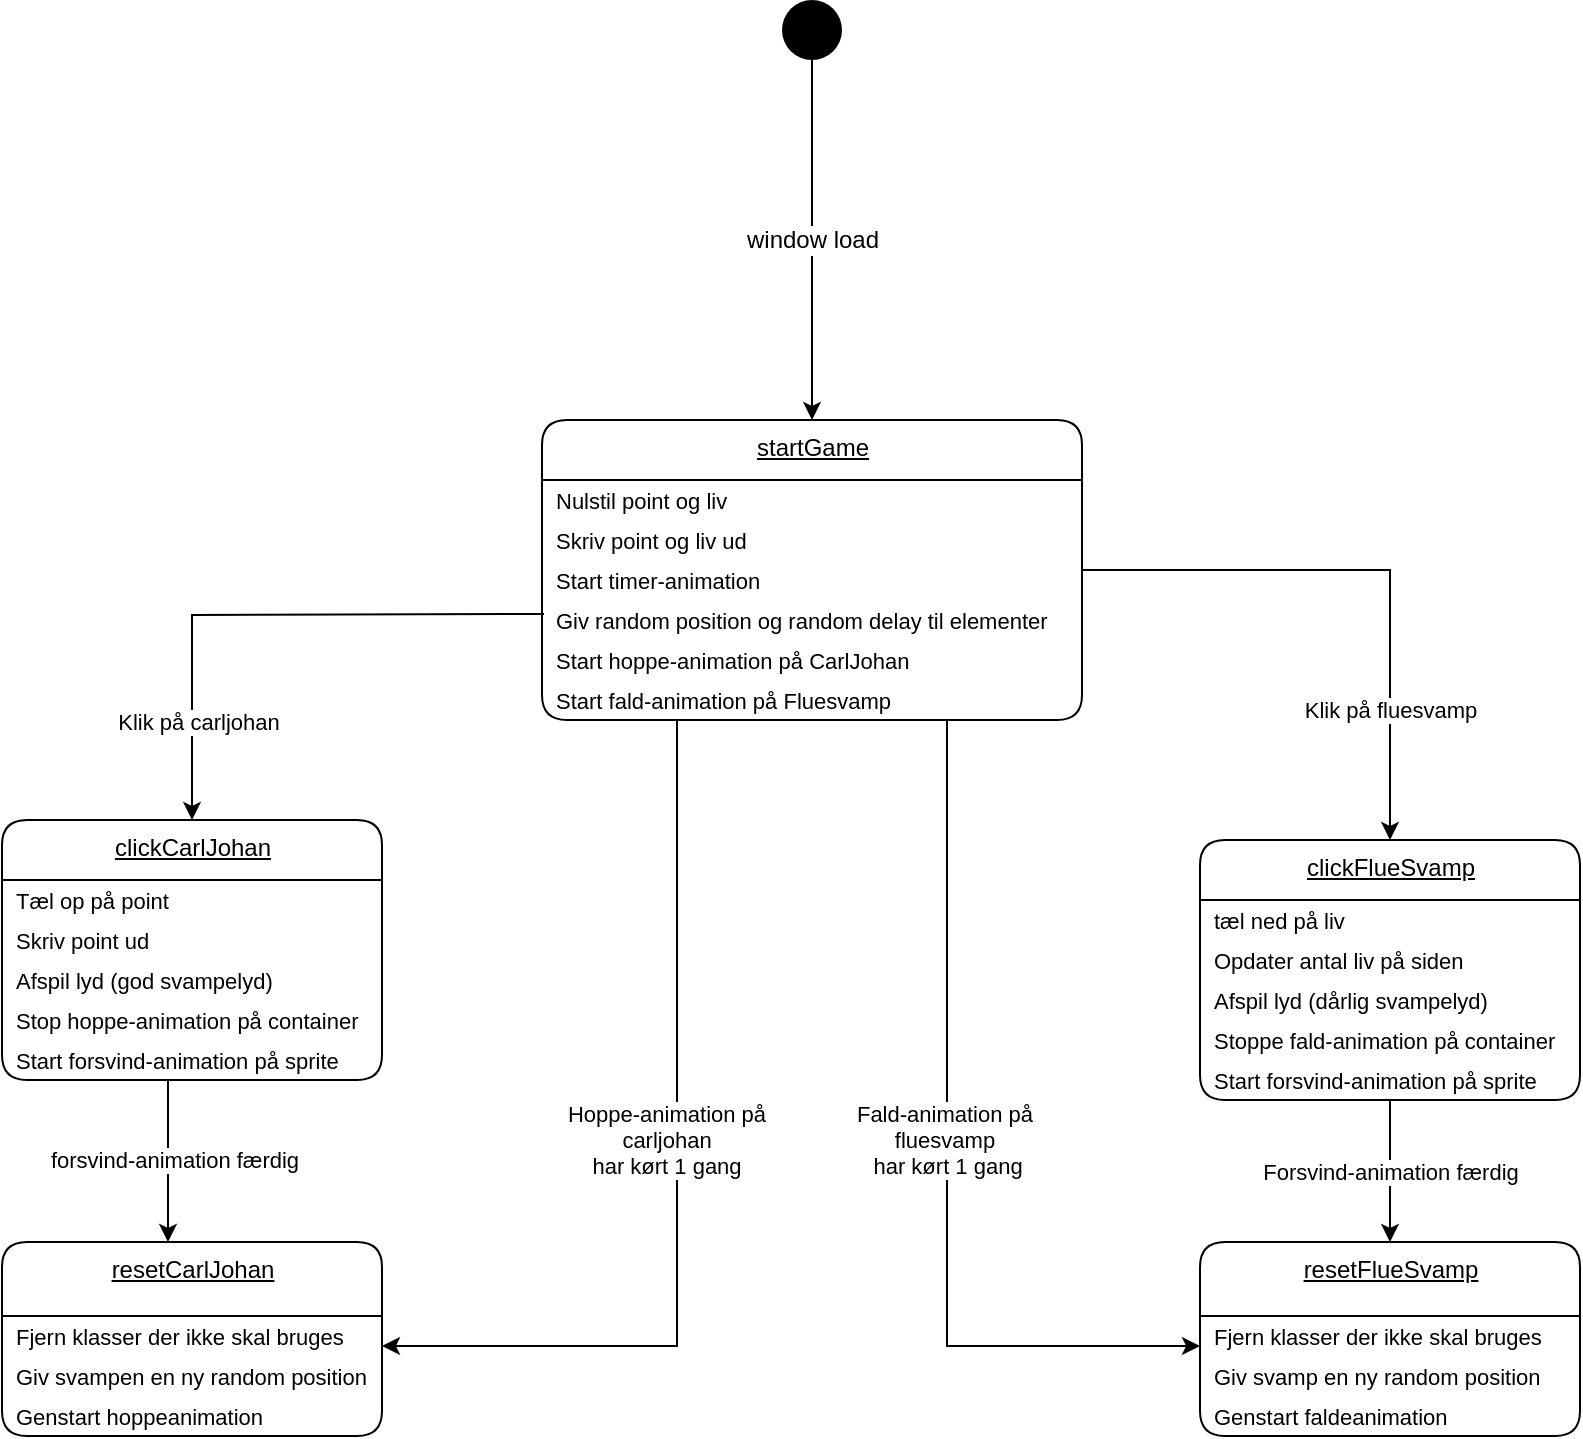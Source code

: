 <mxfile>
    <diagram id="dPa3eCRp1KqCvTpyh3m8" name="Page-1">
        <mxGraphModel dx="702" dy="435" grid="1" gridSize="10" guides="1" tooltips="1" connect="1" arrows="1" fold="1" page="1" pageScale="1" pageWidth="827" pageHeight="1169" background="#FFFFFF" math="0" shadow="0">
            <root>
                <mxCell id="0"/>
                <mxCell id="1" parent="0"/>
                <mxCell id="23" value="&lt;span style=&quot;font-size: 12px&quot;&gt;window load&lt;/span&gt;" style="edgeStyle=orthogonalEdgeStyle;rounded=0;orthogonalLoop=1;jettySize=auto;html=1;exitX=0.5;exitY=1;exitDx=0;exitDy=0;entryX=0.5;entryY=0;entryDx=0;entryDy=0;" parent="1" source="2" target="25" edge="1">
                    <mxGeometry relative="1" as="geometry">
                        <mxPoint x="475" y="80" as="targetPoint"/>
                    </mxGeometry>
                </mxCell>
                <mxCell id="2" value="" style="ellipse;fillColor=#000000;strokeColor=none;" parent="1" vertex="1">
                    <mxGeometry x="409" y="30" width="30" height="30" as="geometry"/>
                </mxCell>
                <mxCell id="25" value="startGame" style="swimlane;fontStyle=4;align=center;verticalAlign=top;childLayout=stackLayout;horizontal=1;startSize=30;horizontalStack=0;resizeParent=1;resizeParentMax=0;resizeLast=0;collapsible=0;marginBottom=0;html=1;rounded=1;absoluteArcSize=1;arcSize=25;" parent="1" vertex="1">
                    <mxGeometry x="289" y="240" width="270" height="150" as="geometry"/>
                </mxCell>
                <mxCell id="46" value="Nulstil point og liv" style="fillColor=none;strokeColor=none;align=left;verticalAlign=middle;spacingLeft=5;fontSize=11;" parent="25" vertex="1">
                    <mxGeometry y="30" width="270" height="20" as="geometry"/>
                </mxCell>
                <mxCell id="47" value="Skriv point og liv ud" style="fillColor=none;strokeColor=none;align=left;verticalAlign=middle;spacingLeft=5;fontSize=11;" parent="25" vertex="1">
                    <mxGeometry y="50" width="270" height="20" as="geometry"/>
                </mxCell>
                <mxCell id="49" value="Start timer-animation" style="fillColor=none;strokeColor=none;align=left;verticalAlign=middle;spacingLeft=5;fontSize=11;" parent="25" vertex="1">
                    <mxGeometry y="70" width="270" height="20" as="geometry"/>
                </mxCell>
                <mxCell id="50" value="Giv random position og random delay til elementer" style="fillColor=none;strokeColor=none;align=left;verticalAlign=middle;spacingLeft=5;fontSize=11;" parent="25" vertex="1">
                    <mxGeometry y="90" width="270" height="20" as="geometry"/>
                </mxCell>
                <mxCell id="52" value="Start hoppe-animation på CarlJohan" style="fillColor=none;strokeColor=none;align=left;verticalAlign=middle;spacingLeft=5;fontSize=11;" parent="25" vertex="1">
                    <mxGeometry y="110" width="270" height="20" as="geometry"/>
                </mxCell>
                <mxCell id="147" value="Start fald-animation på Fluesvamp" style="fillColor=none;strokeColor=none;align=left;verticalAlign=middle;spacingLeft=5;fontSize=11;" parent="25" vertex="1">
                    <mxGeometry y="130" width="270" height="20" as="geometry"/>
                </mxCell>
                <mxCell id="55" value="clickCarlJohan" style="swimlane;fontStyle=4;align=center;verticalAlign=top;childLayout=stackLayout;horizontal=1;startSize=30;horizontalStack=0;resizeParent=1;resizeParentMax=0;resizeLast=0;collapsible=0;marginBottom=0;html=1;rounded=1;absoluteArcSize=1;arcSize=25;" parent="1" vertex="1">
                    <mxGeometry x="19" y="440" width="190" height="130" as="geometry"/>
                </mxCell>
                <mxCell id="56" value="Tæl op på point" style="fillColor=none;strokeColor=none;align=left;verticalAlign=middle;spacingLeft=5;fontSize=11;" parent="55" vertex="1">
                    <mxGeometry y="30" width="190" height="20" as="geometry"/>
                </mxCell>
                <mxCell id="57" value="Skriv point ud" style="fillColor=none;strokeColor=none;align=left;verticalAlign=middle;spacingLeft=5;fontSize=11;" parent="55" vertex="1">
                    <mxGeometry y="50" width="190" height="20" as="geometry"/>
                </mxCell>
                <mxCell id="117" value="Afspil lyd (god svampelyd)" style="fillColor=none;strokeColor=none;align=left;verticalAlign=middle;spacingLeft=5;fontSize=11;" parent="55" vertex="1">
                    <mxGeometry y="70" width="190" height="20" as="geometry"/>
                </mxCell>
                <mxCell id="144" value="Stop hoppe-animation på container" style="fillColor=none;strokeColor=none;align=left;verticalAlign=middle;spacingLeft=5;fontSize=11;" parent="55" vertex="1">
                    <mxGeometry y="90" width="190" height="20" as="geometry"/>
                </mxCell>
                <mxCell id="145" value="Start forsvind-animation på sprite" style="fillColor=none;strokeColor=none;align=left;verticalAlign=middle;spacingLeft=5;fontSize=11;" parent="55" vertex="1">
                    <mxGeometry y="110" width="190" height="20" as="geometry"/>
                </mxCell>
                <mxCell id="68" value="resetCarlJohan" style="swimlane;fontStyle=4;align=center;verticalAlign=top;childLayout=stackLayout;horizontal=1;startSize=37;horizontalStack=0;resizeParent=1;resizeParentMax=0;resizeLast=0;collapsible=0;marginBottom=0;html=1;rounded=1;absoluteArcSize=1;arcSize=25;" parent="1" vertex="1">
                    <mxGeometry x="19" y="651" width="190" height="97" as="geometry"/>
                </mxCell>
                <mxCell id="69" value="Fjern klasser der ikke skal bruges" style="fillColor=none;strokeColor=none;align=left;verticalAlign=middle;spacingLeft=5;fontSize=11;" parent="68" vertex="1">
                    <mxGeometry y="37" width="190" height="20" as="geometry"/>
                </mxCell>
                <mxCell id="70" value="Giv svampen en ny random position" style="fillColor=none;strokeColor=none;align=left;verticalAlign=middle;spacingLeft=5;fontSize=11;" parent="68" vertex="1">
                    <mxGeometry y="57" width="190" height="20" as="geometry"/>
                </mxCell>
                <mxCell id="71" value="Genstart hoppeanimation" style="fillColor=none;strokeColor=none;align=left;verticalAlign=middle;spacingLeft=5;fontSize=11;" parent="68" vertex="1">
                    <mxGeometry y="77" width="190" height="20" as="geometry"/>
                </mxCell>
                <mxCell id="72" value="" style="edgeStyle=orthogonalEdgeStyle;rounded=0;orthogonalLoop=1;jettySize=auto;html=1;exitX=0.5;exitY=1;exitDx=0;exitDy=0;entryX=0.5;entryY=0;entryDx=0;entryDy=0;" parent="1" edge="1">
                    <mxGeometry x="-0.012" y="-45" relative="1" as="geometry">
                        <mxPoint x="102" y="570" as="sourcePoint"/>
                        <mxPoint x="102" y="651" as="targetPoint"/>
                        <mxPoint as="offset"/>
                    </mxGeometry>
                </mxCell>
                <mxCell id="146" value="forsvind-animation færdig" style="edgeLabel;html=1;align=center;verticalAlign=middle;resizable=0;points=[];fontSize=11;" parent="72" vertex="1" connectable="0">
                    <mxGeometry x="-0.265" relative="1" as="geometry">
                        <mxPoint x="3" y="10" as="offset"/>
                    </mxGeometry>
                </mxCell>
                <mxCell id="73" value="" style="edgeStyle=orthogonalEdgeStyle;rounded=0;orthogonalLoop=1;jettySize=auto;html=1;entryX=0.5;entryY=0;entryDx=0;entryDy=0;" parent="1" target="55" edge="1">
                    <mxGeometry x="0.334" relative="1" as="geometry">
                        <mxPoint x="-1" as="offset"/>
                        <mxPoint x="290" y="337" as="sourcePoint"/>
                    </mxGeometry>
                </mxCell>
                <mxCell id="161" value="Klik på carljohan" style="edgeLabel;html=1;align=center;verticalAlign=middle;resizable=0;points=[];" parent="73" vertex="1" connectable="0">
                    <mxGeometry x="0.652" y="3" relative="1" as="geometry">
                        <mxPoint y="-1" as="offset"/>
                    </mxGeometry>
                </mxCell>
                <mxCell id="75" value="clickFlueSvamp" style="swimlane;fontStyle=4;align=center;verticalAlign=top;childLayout=stackLayout;horizontal=1;startSize=30;horizontalStack=0;resizeParent=1;resizeParentMax=0;resizeLast=0;collapsible=0;marginBottom=0;html=1;rounded=1;absoluteArcSize=1;arcSize=25;" parent="1" vertex="1">
                    <mxGeometry x="618" y="450" width="190" height="130" as="geometry"/>
                </mxCell>
                <mxCell id="76" value="tæl ned på liv" style="fillColor=none;strokeColor=none;align=left;verticalAlign=middle;spacingLeft=5;fontSize=11;" parent="75" vertex="1">
                    <mxGeometry y="30" width="190" height="20" as="geometry"/>
                </mxCell>
                <mxCell id="77" value="Opdater antal liv på siden" style="fillColor=none;strokeColor=none;align=left;verticalAlign=middle;spacingLeft=5;fontSize=11;" parent="75" vertex="1">
                    <mxGeometry y="50" width="190" height="20" as="geometry"/>
                </mxCell>
                <mxCell id="118" value="Afspil lyd (dårlig svampelyd)" style="fillColor=none;strokeColor=none;align=left;verticalAlign=middle;spacingLeft=5;fontSize=11;" parent="75" vertex="1">
                    <mxGeometry y="70" width="190" height="20" as="geometry"/>
                </mxCell>
                <mxCell id="125" value="Stoppe fald-animation på container" style="fillColor=none;strokeColor=none;align=left;verticalAlign=middle;spacingLeft=5;fontSize=11;" parent="75" vertex="1">
                    <mxGeometry y="90" width="190" height="20" as="geometry"/>
                </mxCell>
                <mxCell id="126" value="Start forsvind-animation på sprite" style="fillColor=none;strokeColor=none;align=left;verticalAlign=middle;spacingLeft=5;fontSize=11;" parent="75" vertex="1">
                    <mxGeometry y="110" width="190" height="20" as="geometry"/>
                </mxCell>
                <mxCell id="79" value="resetFlueSvamp" style="swimlane;fontStyle=4;align=center;verticalAlign=top;childLayout=stackLayout;horizontal=1;startSize=37;horizontalStack=0;resizeParent=1;resizeParentMax=0;resizeLast=0;collapsible=0;marginBottom=0;html=1;rounded=1;absoluteArcSize=1;arcSize=25;" parent="1" vertex="1">
                    <mxGeometry x="618" y="651" width="190" height="97" as="geometry"/>
                </mxCell>
                <mxCell id="80" value="Fjern klasser der ikke skal bruges" style="fillColor=none;strokeColor=none;align=left;verticalAlign=middle;spacingLeft=5;fontSize=11;" parent="79" vertex="1">
                    <mxGeometry y="37" width="190" height="20" as="geometry"/>
                </mxCell>
                <mxCell id="82" value="Giv svamp en ny random position" style="fillColor=none;strokeColor=none;align=left;verticalAlign=middle;spacingLeft=5;fontSize=11;" parent="79" vertex="1">
                    <mxGeometry y="57" width="190" height="20" as="geometry"/>
                </mxCell>
                <mxCell id="133" value="Genstart faldeanimation" style="fillColor=none;strokeColor=none;align=left;verticalAlign=middle;spacingLeft=5;fontSize=11;" parent="79" vertex="1">
                    <mxGeometry y="77" width="190" height="20" as="geometry"/>
                </mxCell>
                <mxCell id="83" value="Forsvind-animation færdig" style="edgeStyle=orthogonalEdgeStyle;rounded=0;orthogonalLoop=1;jettySize=auto;html=1;entryX=0.5;entryY=0;entryDx=0;entryDy=0;exitX=0.5;exitY=1;exitDx=0;exitDy=0;" parent="1" source="126" target="79" edge="1">
                    <mxGeometry relative="1" as="geometry">
                        <mxPoint x="735" y="590" as="sourcePoint"/>
                    </mxGeometry>
                </mxCell>
                <mxCell id="127" style="edgeStyle=orthogonalEdgeStyle;html=1;entryX=1;entryY=0.75;entryDx=0;entryDy=0;fontSize=11;rounded=0;exitX=0.25;exitY=1;exitDx=0;exitDy=0;" parent="1" source="147" target="69" edge="1">
                    <mxGeometry relative="1" as="geometry">
                        <Array as="points">
                            <mxPoint x="357" y="703"/>
                        </Array>
                        <mxPoint x="430" y="410" as="sourcePoint"/>
                    </mxGeometry>
                </mxCell>
                <mxCell id="128" value="Hoppe-animation på &lt;br&gt;carljohan&lt;br&gt;har kørt 1 gang" style="edgeLabel;html=1;align=center;verticalAlign=middle;resizable=0;points=[];fontSize=11;" parent="127" vertex="1" connectable="0">
                    <mxGeometry x="0.603" relative="1" as="geometry">
                        <mxPoint x="50" y="-103" as="offset"/>
                    </mxGeometry>
                </mxCell>
                <mxCell id="130" style="edgeStyle=orthogonalEdgeStyle;html=1;entryX=0;entryY=0.75;entryDx=0;entryDy=0;fontSize=11;rounded=0;exitX=0.75;exitY=1;exitDx=0;exitDy=0;" parent="1" source="147" target="80" edge="1">
                    <mxGeometry relative="1" as="geometry">
                        <Array as="points">
                            <mxPoint x="492" y="703"/>
                        </Array>
                        <mxPoint x="470" y="410" as="sourcePoint"/>
                    </mxGeometry>
                </mxCell>
                <mxCell id="131" value="Fald-animation på &lt;br&gt;fluesvamp&lt;br&gt;&amp;nbsp;har kørt 1 gang" style="edgeLabel;html=1;align=center;verticalAlign=middle;resizable=0;points=[];fontSize=11;" parent="130" vertex="1" connectable="0">
                    <mxGeometry x="0.409" y="-1" relative="1" as="geometry">
                        <mxPoint x="-1" y="-100" as="offset"/>
                    </mxGeometry>
                </mxCell>
                <mxCell id="142" style="edgeStyle=orthogonalEdgeStyle;rounded=0;html=1;exitX=1;exitY=0.25;exitDx=0;exitDy=0;entryX=0.5;entryY=0;entryDx=0;entryDy=0;fontSize=11;" parent="1" source="49" target="75" edge="1">
                    <mxGeometry relative="1" as="geometry"/>
                </mxCell>
                <mxCell id="143" value="Klik på fluesvamp" style="edgeLabel;html=1;align=center;verticalAlign=middle;resizable=0;points=[];fontSize=11;" parent="142" vertex="1" connectable="0">
                    <mxGeometry x="0.338" relative="1" as="geometry">
                        <mxPoint y="30" as="offset"/>
                    </mxGeometry>
                </mxCell>
            </root>
        </mxGraphModel>
    </diagram>
</mxfile>